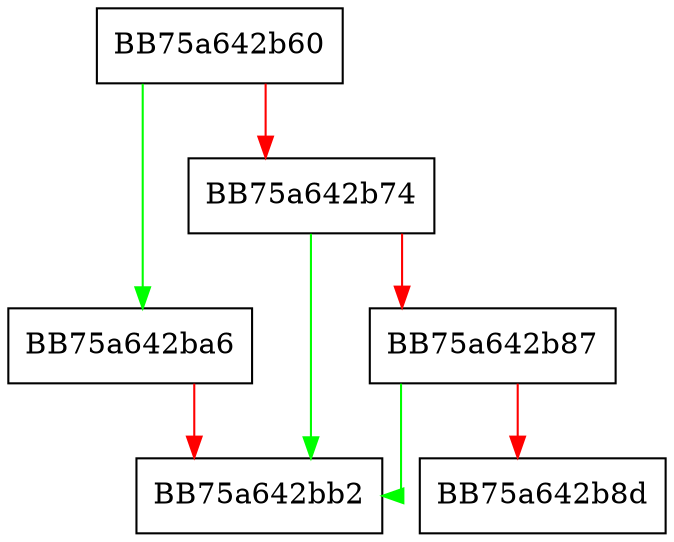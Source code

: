 digraph UpdatePlatformRingPolicy {
  node [shape="box"];
  graph [splines=ortho];
  BB75a642b60 -> BB75a642ba6 [color="green"];
  BB75a642b60 -> BB75a642b74 [color="red"];
  BB75a642b74 -> BB75a642bb2 [color="green"];
  BB75a642b74 -> BB75a642b87 [color="red"];
  BB75a642b87 -> BB75a642bb2 [color="green"];
  BB75a642b87 -> BB75a642b8d [color="red"];
  BB75a642ba6 -> BB75a642bb2 [color="red"];
}
